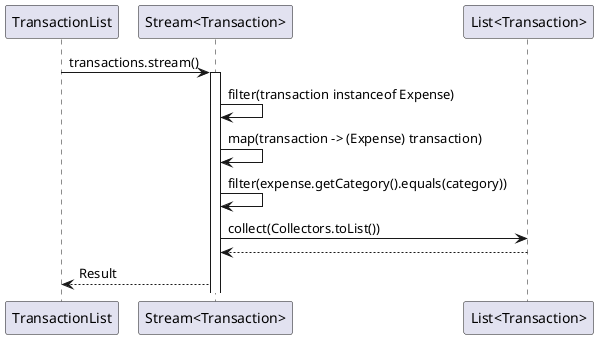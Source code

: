 @startuml
participant "TransactionList" as TL
participant "Stream<Transaction>" as Stream
participant "List<Transaction>" as Result

TL -> Stream : transactions.stream()
activate Stream
Stream -> Stream : filter(transaction instanceof Expense)
Stream -> Stream : map(transaction -> (Expense) transaction)
Stream -> Stream : filter(expense.getCategory().equals(category))
Stream -> Result : collect(Collectors.toList())
Result --> Stream
Stream --> TL : Result
@enduml
